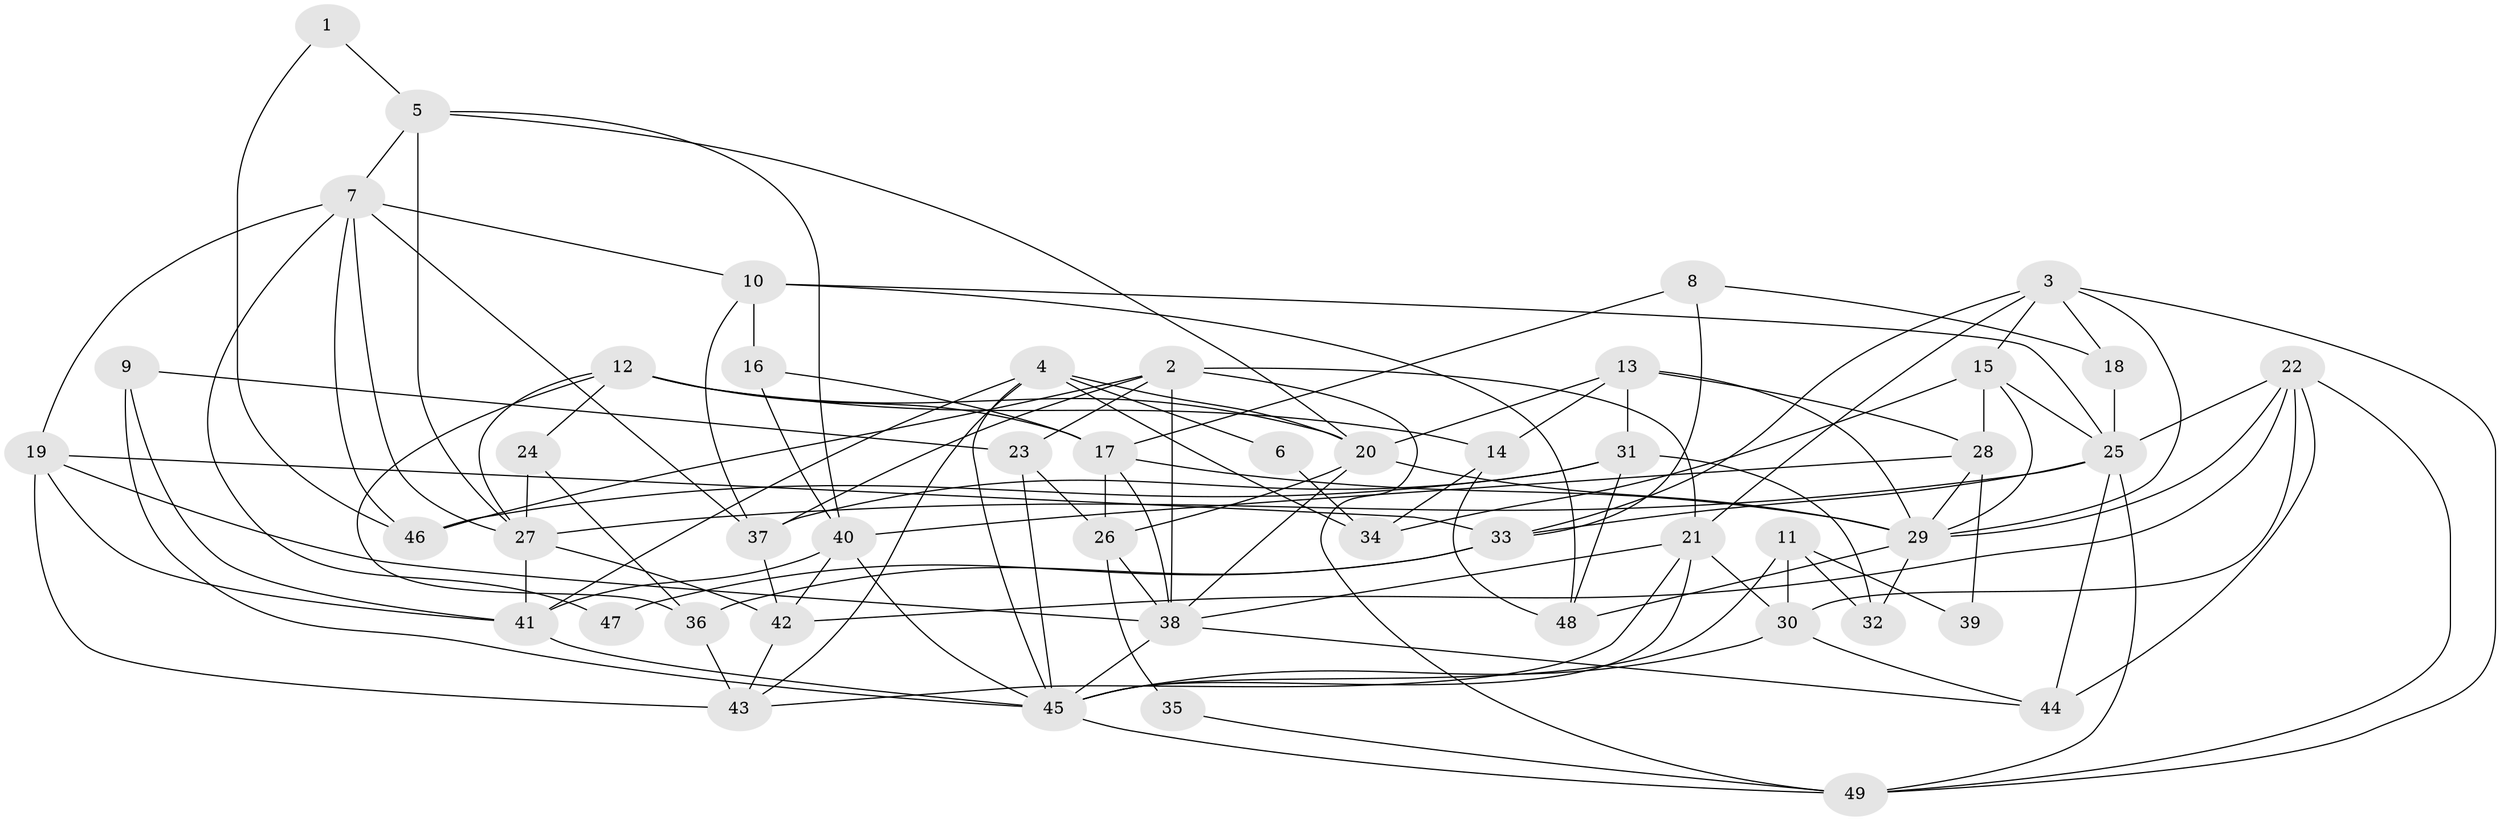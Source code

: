 // original degree distribution, {3: 0.3, 2: 0.1125, 4: 0.3125, 5: 0.1, 6: 0.125, 7: 0.025, 8: 0.025}
// Generated by graph-tools (version 1.1) at 2025/36/03/04/25 23:36:59]
// undirected, 49 vertices, 121 edges
graph export_dot {
  node [color=gray90,style=filled];
  1;
  2;
  3;
  4;
  5;
  6;
  7;
  8;
  9;
  10;
  11;
  12;
  13;
  14;
  15;
  16;
  17;
  18;
  19;
  20;
  21;
  22;
  23;
  24;
  25;
  26;
  27;
  28;
  29;
  30;
  31;
  32;
  33;
  34;
  35;
  36;
  37;
  38;
  39;
  40;
  41;
  42;
  43;
  44;
  45;
  46;
  47;
  48;
  49;
  1 -- 5 [weight=1.0];
  1 -- 46 [weight=1.0];
  2 -- 21 [weight=1.0];
  2 -- 23 [weight=1.0];
  2 -- 37 [weight=1.0];
  2 -- 38 [weight=1.0];
  2 -- 46 [weight=1.0];
  2 -- 49 [weight=1.0];
  3 -- 15 [weight=1.0];
  3 -- 18 [weight=1.0];
  3 -- 21 [weight=1.0];
  3 -- 29 [weight=1.0];
  3 -- 33 [weight=1.0];
  3 -- 49 [weight=1.0];
  4 -- 6 [weight=1.0];
  4 -- 20 [weight=1.0];
  4 -- 34 [weight=1.0];
  4 -- 41 [weight=1.0];
  4 -- 43 [weight=1.0];
  4 -- 45 [weight=1.0];
  5 -- 7 [weight=1.0];
  5 -- 20 [weight=1.0];
  5 -- 27 [weight=1.0];
  5 -- 40 [weight=1.0];
  6 -- 34 [weight=1.0];
  7 -- 10 [weight=1.0];
  7 -- 19 [weight=1.0];
  7 -- 27 [weight=1.0];
  7 -- 37 [weight=1.0];
  7 -- 46 [weight=1.0];
  7 -- 47 [weight=1.0];
  8 -- 17 [weight=1.0];
  8 -- 18 [weight=1.0];
  8 -- 33 [weight=1.0];
  9 -- 23 [weight=1.0];
  9 -- 41 [weight=1.0];
  9 -- 45 [weight=1.0];
  10 -- 16 [weight=1.0];
  10 -- 25 [weight=1.0];
  10 -- 37 [weight=1.0];
  10 -- 48 [weight=2.0];
  11 -- 30 [weight=1.0];
  11 -- 32 [weight=1.0];
  11 -- 39 [weight=1.0];
  11 -- 45 [weight=1.0];
  12 -- 14 [weight=2.0];
  12 -- 17 [weight=1.0];
  12 -- 20 [weight=1.0];
  12 -- 24 [weight=1.0];
  12 -- 27 [weight=1.0];
  12 -- 36 [weight=1.0];
  13 -- 14 [weight=2.0];
  13 -- 20 [weight=1.0];
  13 -- 28 [weight=1.0];
  13 -- 29 [weight=1.0];
  13 -- 31 [weight=1.0];
  14 -- 34 [weight=2.0];
  14 -- 48 [weight=1.0];
  15 -- 25 [weight=1.0];
  15 -- 28 [weight=1.0];
  15 -- 29 [weight=1.0];
  15 -- 34 [weight=1.0];
  16 -- 17 [weight=1.0];
  16 -- 40 [weight=1.0];
  17 -- 26 [weight=1.0];
  17 -- 29 [weight=1.0];
  17 -- 38 [weight=1.0];
  18 -- 25 [weight=2.0];
  19 -- 33 [weight=1.0];
  19 -- 38 [weight=1.0];
  19 -- 41 [weight=1.0];
  19 -- 43 [weight=1.0];
  20 -- 26 [weight=1.0];
  20 -- 29 [weight=1.0];
  20 -- 38 [weight=1.0];
  21 -- 30 [weight=1.0];
  21 -- 38 [weight=1.0];
  21 -- 43 [weight=1.0];
  21 -- 45 [weight=1.0];
  22 -- 25 [weight=1.0];
  22 -- 29 [weight=1.0];
  22 -- 30 [weight=1.0];
  22 -- 42 [weight=1.0];
  22 -- 44 [weight=1.0];
  22 -- 49 [weight=1.0];
  23 -- 26 [weight=1.0];
  23 -- 45 [weight=1.0];
  24 -- 27 [weight=1.0];
  24 -- 36 [weight=1.0];
  25 -- 27 [weight=1.0];
  25 -- 33 [weight=1.0];
  25 -- 44 [weight=1.0];
  25 -- 49 [weight=1.0];
  26 -- 35 [weight=1.0];
  26 -- 38 [weight=2.0];
  27 -- 41 [weight=1.0];
  27 -- 42 [weight=1.0];
  28 -- 29 [weight=1.0];
  28 -- 39 [weight=1.0];
  28 -- 40 [weight=1.0];
  29 -- 32 [weight=1.0];
  29 -- 48 [weight=1.0];
  30 -- 44 [weight=1.0];
  30 -- 45 [weight=1.0];
  31 -- 32 [weight=1.0];
  31 -- 37 [weight=1.0];
  31 -- 46 [weight=1.0];
  31 -- 48 [weight=1.0];
  33 -- 36 [weight=1.0];
  33 -- 47 [weight=1.0];
  35 -- 49 [weight=1.0];
  36 -- 43 [weight=2.0];
  37 -- 42 [weight=2.0];
  38 -- 44 [weight=1.0];
  38 -- 45 [weight=1.0];
  40 -- 41 [weight=1.0];
  40 -- 42 [weight=1.0];
  40 -- 45 [weight=1.0];
  41 -- 45 [weight=1.0];
  42 -- 43 [weight=1.0];
  45 -- 49 [weight=1.0];
}
